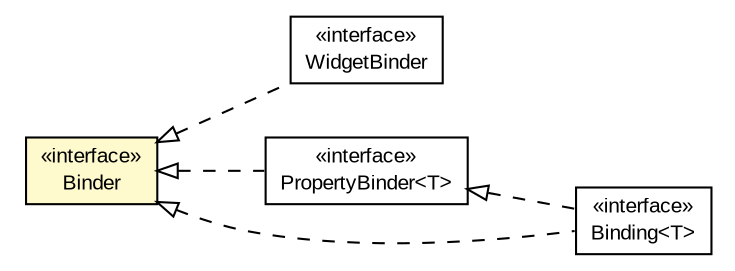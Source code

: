 #!/usr/local/bin/dot
#
# Class diagram 
# Generated by UMLGraph version R5_6-24-gf6e263 (http://www.umlgraph.org/)
#

digraph G {
	edge [fontname="arial",fontsize=10,labelfontname="arial",labelfontsize=10];
	node [fontname="arial",fontsize=10,shape=plaintext];
	nodesep=0.25;
	ranksep=0.5;
	rankdir=LR;
	// org.turbogwt.mvp.databind.client.WidgetBinder
	c148 [label=<<table title="org.turbogwt.mvp.databind.client.WidgetBinder" border="0" cellborder="1" cellspacing="0" cellpadding="2" port="p" href="./WidgetBinder.html">
		<tr><td><table border="0" cellspacing="0" cellpadding="1">
<tr><td align="center" balign="center"> &#171;interface&#187; </td></tr>
<tr><td align="center" balign="center"> WidgetBinder </td></tr>
		</table></td></tr>
		</table>>, URL="./WidgetBinder.html", fontname="arial", fontcolor="black", fontsize=10.0];
	// org.turbogwt.mvp.databind.client.PropertyBinder<T>
	c152 [label=<<table title="org.turbogwt.mvp.databind.client.PropertyBinder" border="0" cellborder="1" cellspacing="0" cellpadding="2" port="p" href="./PropertyBinder.html">
		<tr><td><table border="0" cellspacing="0" cellpadding="1">
<tr><td align="center" balign="center"> &#171;interface&#187; </td></tr>
<tr><td align="center" balign="center"> PropertyBinder&lt;T&gt; </td></tr>
		</table></td></tr>
		</table>>, URL="./PropertyBinder.html", fontname="arial", fontcolor="black", fontsize=10.0];
	// org.turbogwt.mvp.databind.client.Binding<T>
	c183 [label=<<table title="org.turbogwt.mvp.databind.client.Binding" border="0" cellborder="1" cellspacing="0" cellpadding="2" port="p" href="./Binding.html">
		<tr><td><table border="0" cellspacing="0" cellpadding="1">
<tr><td align="center" balign="center"> &#171;interface&#187; </td></tr>
<tr><td align="center" balign="center"> Binding&lt;T&gt; </td></tr>
		</table></td></tr>
		</table>>, URL="./Binding.html", fontname="arial", fontcolor="black", fontsize=10.0];
	// org.turbogwt.mvp.databind.client.Binder
	c187 [label=<<table title="org.turbogwt.mvp.databind.client.Binder" border="0" cellborder="1" cellspacing="0" cellpadding="2" port="p" bgcolor="lemonChiffon" href="./Binder.html">
		<tr><td><table border="0" cellspacing="0" cellpadding="1">
<tr><td align="center" balign="center"> &#171;interface&#187; </td></tr>
<tr><td align="center" balign="center"> Binder </td></tr>
		</table></td></tr>
		</table>>, URL="./Binder.html", fontname="arial", fontcolor="black", fontsize=10.0];
	//org.turbogwt.mvp.databind.client.WidgetBinder implements org.turbogwt.mvp.databind.client.Binder
	c187:p -> c148:p [dir=back,arrowtail=empty,style=dashed];
	//org.turbogwt.mvp.databind.client.PropertyBinder<T> implements org.turbogwt.mvp.databind.client.Binder
	c187:p -> c152:p [dir=back,arrowtail=empty,style=dashed];
	//org.turbogwt.mvp.databind.client.Binding<T> implements org.turbogwt.mvp.databind.client.PropertyBinder<T>
	c152:p -> c183:p [dir=back,arrowtail=empty,style=dashed];
	//org.turbogwt.mvp.databind.client.Binding<T> implements org.turbogwt.mvp.databind.client.Binder
	c187:p -> c183:p [dir=back,arrowtail=empty,style=dashed];
}

